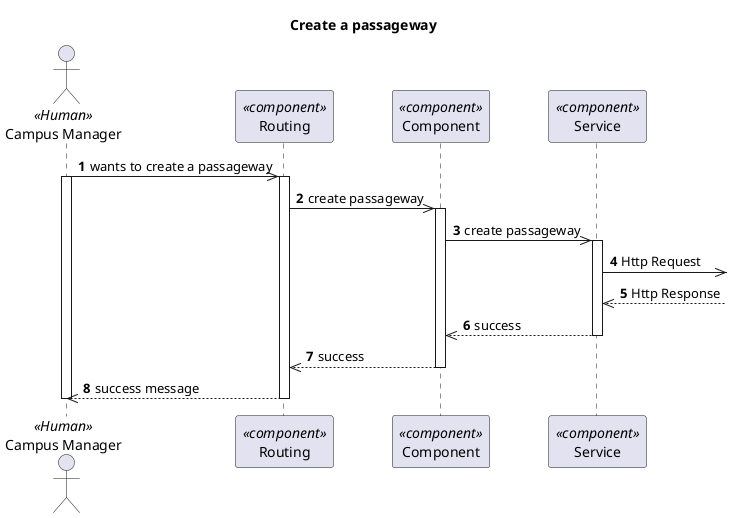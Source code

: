 @startuml Process View - Level 3 - Create a passageway

autonumber
skinparam packageStyle rect

title Create a passageway

actor "Campus Manager" as CM <<Human>>
participant "Routing" as routing <<component>>
participant "Component" as comp <<component>>
participant "Service" as service <<component>>

CM->> routing : wants to create a passageway
activate CM
activate routing
routing ->> comp : create passageway

activate comp
comp ->> service : create passageway

activate service
service ->> : Http Request
service <<-- : Http Response

service -->> comp : success
deactivate service

comp -->> routing : success
deactivate comp

CM<<-- routing : success message
deactivate routing
deactivate CM

@enduml